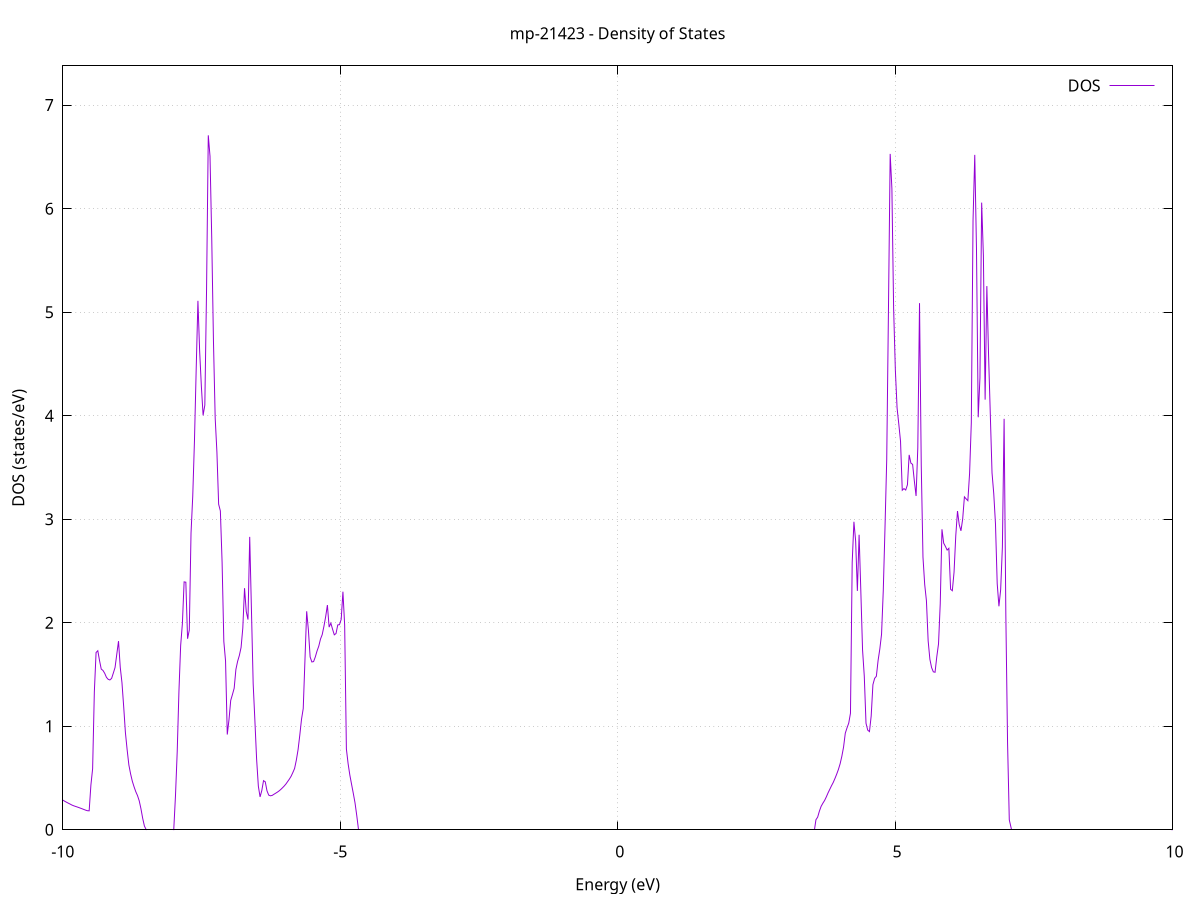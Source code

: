 set title 'mp-21423 - Density of States'
set xlabel 'Energy (eV)'
set ylabel 'DOS (states/eV)'
set grid
set xrange [-10:10]
set yrange [0:7.379]
set xzeroaxis lt -1
set terminal png size 800,600
set output 'mp-21423_dos_gnuplot.png'
plot '-' using 1:2 with lines title 'DOS'
-39.268600 0.000000
-39.237500 0.000000
-39.206400 0.000000
-39.175300 0.000000
-39.144200 0.000000
-39.113100 0.000000
-39.082000 0.000000
-39.050800 0.000000
-39.019700 0.000000
-38.988600 0.000000
-38.957500 0.000000
-38.926400 0.000000
-38.895300 0.000000
-38.864200 0.000000
-38.833100 0.000000
-38.801900 0.000000
-38.770800 0.000000
-38.739700 0.000000
-38.708600 0.000000
-38.677500 0.000000
-38.646400 0.000000
-38.615300 0.000000
-38.584200 0.000000
-38.553000 0.000000
-38.521900 0.000000
-38.490800 0.000000
-38.459700 0.000000
-38.428600 0.000000
-38.397500 0.000000
-38.366400 0.000000
-38.335200 0.000000
-38.304100 0.000000
-38.273000 0.000000
-38.241900 0.000000
-38.210800 0.000000
-38.179700 0.000000
-38.148600 0.000000
-38.117500 0.000000
-38.086300 0.000000
-38.055200 0.000000
-38.024100 0.000000
-37.993000 0.000000
-37.961900 0.000000
-37.930800 0.000000
-37.899700 0.000000
-37.868600 0.000000
-37.837400 0.000000
-37.806300 0.000000
-37.775200 0.000000
-37.744100 0.000000
-37.713000 0.000000
-37.681900 0.000000
-37.650800 0.000000
-37.619700 0.000000
-37.588500 0.000000
-37.557400 0.000000
-37.526300 0.000000
-37.495200 0.000000
-37.464100 0.000000
-37.433000 0.000000
-37.401900 0.000000
-37.370700 0.000000
-37.339600 0.000000
-37.308500 0.000000
-37.277400 0.000000
-37.246300 0.000000
-37.215200 0.000000
-37.184100 0.000000
-37.153000 0.000000
-37.121800 0.000000
-37.090700 0.000000
-37.059600 0.000000
-37.028500 0.000000
-36.997400 0.000000
-36.966300 0.000000
-36.935200 0.000000
-36.904100 0.000000
-36.872900 0.000000
-36.841800 0.000000
-36.810700 0.000000
-36.779600 0.000000
-36.748500 0.000000
-36.717400 0.000000
-36.686300 0.000000
-36.655100 0.000000
-36.624000 0.000000
-36.592900 0.000000
-36.561800 0.000000
-36.530700 0.000000
-36.499600 0.000000
-36.468500 0.000000
-36.437400 0.000000
-36.406200 0.000000
-36.375100 0.000000
-36.344000 0.000000
-36.312900 0.000000
-36.281800 0.000000
-36.250700 0.000000
-36.219600 0.000000
-36.188500 0.000000
-36.157300 0.000000
-36.126200 0.000000
-36.095100 0.000000
-36.064000 0.000000
-36.032900 0.000000
-36.001800 0.000000
-35.970700 0.000000
-35.939600 0.000000
-35.908400 0.000000
-35.877300 0.000000
-35.846200 0.000000
-35.815100 0.000000
-35.784000 0.000000
-35.752900 0.000000
-35.721800 0.000000
-35.690600 0.000000
-35.659500 0.000000
-35.628400 0.000000
-35.597300 0.000000
-35.566200 0.000000
-35.535100 0.000000
-35.504000 0.000000
-35.472900 0.000000
-35.441700 0.000000
-35.410600 0.000000
-35.379500 0.000000
-35.348400 0.000000
-35.317300 0.000000
-35.286200 0.000000
-35.255100 0.000000
-35.224000 0.000000
-35.192800 0.000000
-35.161700 0.000000
-35.130600 0.000000
-35.099500 0.000000
-35.068400 0.000000
-35.037300 0.000000
-35.006200 0.000000
-34.975100 0.000000
-34.943900 0.000000
-34.912800 0.000000
-34.881700 0.000000
-34.850600 0.000000
-34.819500 0.000000
-34.788400 0.000000
-34.757300 0.000000
-34.726100 0.000000
-34.695000 0.000000
-34.663900 0.000000
-34.632800 0.000000
-34.601700 0.000000
-34.570600 0.000000
-34.539500 0.000000
-34.508400 0.000000
-34.477200 0.000000
-34.446100 0.000000
-34.415000 0.000000
-34.383900 0.000000
-34.352800 0.000000
-34.321700 0.000000
-34.290600 0.000000
-34.259500 0.000000
-34.228300 0.000000
-34.197200 0.000000
-34.166100 0.000000
-34.135000 0.000000
-34.103900 0.000000
-34.072800 0.000000
-34.041700 0.000000
-34.010500 0.000000
-33.979400 0.000000
-33.948300 0.000000
-33.917200 0.000000
-33.886100 0.000000
-33.855000 0.000000
-33.823900 0.000000
-33.792800 0.000000
-33.761600 2.538600
-33.730500 7.884700
-33.699400 20.149500
-33.668300 55.552300
-33.637200 0.000000
-33.606100 0.000000
-33.575000 0.000000
-33.543900 0.000000
-33.512700 0.000000
-33.481600 0.000000
-33.450500 0.000000
-33.419400 0.000000
-33.388300 0.000000
-33.357200 0.000000
-33.326100 0.000000
-33.295000 0.000000
-33.263800 0.000000
-33.232700 0.000000
-33.201600 0.000000
-33.170500 0.000000
-33.139400 0.000000
-33.108300 0.000000
-33.077200 0.000000
-33.046000 0.000000
-33.014900 0.000000
-32.983800 0.000000
-32.952700 0.000000
-32.921600 0.000000
-32.890500 0.000000
-32.859400 0.000000
-32.828300 0.000000
-32.797100 0.000000
-32.766000 0.000000
-32.734900 0.000000
-32.703800 0.000000
-32.672700 0.000000
-32.641600 0.000000
-32.610500 0.000000
-32.579400 0.000000
-32.548200 0.000000
-32.517100 0.000000
-32.486000 0.000000
-32.454900 0.000000
-32.423800 0.000000
-32.392700 0.000000
-32.361600 0.000000
-32.330400 0.000000
-32.299300 0.000000
-32.268200 0.000000
-32.237100 0.000000
-32.206000 0.000000
-32.174900 0.000000
-32.143800 0.000000
-32.112700 0.000000
-32.081500 0.000000
-32.050400 0.000000
-32.019300 0.000000
-31.988200 0.000000
-31.957100 0.000000
-31.926000 0.000000
-31.894900 0.000000
-31.863800 0.000000
-31.832600 0.000000
-31.801500 0.000000
-31.770400 0.000000
-31.739300 0.000000
-31.708200 0.000000
-31.677100 0.000000
-31.646000 0.000000
-31.614900 0.000000
-31.583700 0.000000
-31.552600 0.000000
-31.521500 0.000000
-31.490400 0.000000
-31.459300 0.000000
-31.428200 0.000000
-31.397100 0.000000
-31.365900 0.000000
-31.334800 0.000000
-31.303700 0.000000
-31.272600 0.000000
-31.241500 0.000000
-31.210400 0.000000
-31.179300 0.000000
-31.148200 0.000000
-31.117000 0.000000
-31.085900 0.000000
-31.054800 0.000000
-31.023700 0.000000
-30.992600 0.000000
-30.961500 0.000000
-30.930400 0.000000
-30.899300 0.000000
-30.868100 0.000000
-30.837000 0.000000
-30.805900 0.000000
-30.774800 0.000000
-30.743700 0.000000
-30.712600 0.000000
-30.681500 0.000000
-30.650300 0.000000
-30.619200 0.000000
-30.588100 0.000000
-30.557000 0.000000
-30.525900 0.000000
-30.494800 0.000000
-30.463700 0.000000
-30.432600 0.000000
-30.401400 0.000000
-30.370300 0.000000
-30.339200 0.000000
-30.308100 0.000000
-30.277000 0.000000
-30.245900 0.000000
-30.214800 0.000000
-30.183700 0.000000
-30.152500 0.000000
-30.121400 0.000000
-30.090300 0.000000
-30.059200 0.000000
-30.028100 0.000000
-29.997000 0.000000
-29.965900 0.000000
-29.934800 0.000000
-29.903600 0.000000
-29.872500 0.000000
-29.841400 0.000000
-29.810300 0.000000
-29.779200 0.000000
-29.748100 0.000000
-29.717000 0.000000
-29.685800 0.000000
-29.654700 0.000000
-29.623600 0.000000
-29.592500 0.000000
-29.561400 0.000000
-29.530300 0.000000
-29.499200 0.000000
-29.468100 0.000000
-29.436900 0.000000
-29.405800 0.000000
-29.374700 0.000000
-29.343600 0.000000
-29.312500 0.000000
-29.281400 0.000000
-29.250300 0.000000
-29.219200 0.000000
-29.188000 0.000000
-29.156900 0.000000
-29.125800 0.000000
-29.094700 0.000000
-29.063600 0.000000
-29.032500 0.000000
-29.001400 0.000000
-28.970300 0.000000
-28.939100 0.000000
-28.908000 0.000000
-28.876900 0.000000
-28.845800 0.000000
-28.814700 0.000000
-28.783600 0.000000
-28.752500 0.000000
-28.721300 0.000000
-28.690200 0.000000
-28.659100 0.000000
-28.628000 0.000000
-28.596900 0.000000
-28.565800 0.000000
-28.534700 0.000000
-28.503600 0.000000
-28.472400 0.000000
-28.441300 0.000000
-28.410200 0.000000
-28.379100 0.000000
-28.348000 0.000000
-28.316900 0.000000
-28.285800 0.000000
-28.254700 0.000000
-28.223500 0.000000
-28.192400 0.000000
-28.161300 0.000000
-28.130200 0.000000
-28.099100 0.000000
-28.068000 0.000000
-28.036900 0.000000
-28.005700 0.000000
-27.974600 0.000000
-27.943500 0.000000
-27.912400 0.000000
-27.881300 0.000000
-27.850200 0.000000
-27.819100 0.000000
-27.788000 0.000000
-27.756800 0.000000
-27.725700 0.000000
-27.694600 0.000000
-27.663500 0.000000
-27.632400 0.000000
-27.601300 0.000000
-27.570200 0.000000
-27.539100 0.000000
-27.507900 0.000000
-27.476800 0.000000
-27.445700 0.000000
-27.414600 0.000000
-27.383500 0.000000
-27.352400 0.000000
-27.321300 0.000000
-27.290200 0.000000
-27.259000 0.000000
-27.227900 0.000000
-27.196800 0.000000
-27.165700 0.000000
-27.134600 0.000000
-27.103500 0.000000
-27.072400 0.000000
-27.041200 0.000000
-27.010100 0.000000
-26.979000 0.000000
-26.947900 0.000000
-26.916800 0.000000
-26.885700 0.000000
-26.854600 0.000000
-26.823500 0.000000
-26.792300 0.000000
-26.761200 0.000000
-26.730100 0.000000
-26.699000 0.000000
-26.667900 0.000000
-26.636800 0.000000
-26.605700 0.000000
-26.574600 0.000000
-26.543400 0.000000
-26.512300 0.000000
-26.481200 0.000000
-26.450100 0.000000
-26.419000 0.000000
-26.387900 0.000000
-26.356800 0.000000
-26.325600 0.000000
-26.294500 0.000000
-26.263400 0.000000
-26.232300 0.000000
-26.201200 0.000000
-26.170100 0.000000
-26.139000 0.000000
-26.107900 0.000000
-26.076700 0.000000
-26.045600 0.000000
-26.014500 0.000000
-25.983400 0.000000
-25.952300 0.000000
-25.921200 0.000000
-25.890100 0.000000
-25.859000 0.000000
-25.827800 0.000000
-25.796700 0.000000
-25.765600 0.000000
-25.734500 0.000000
-25.703400 0.000000
-25.672300 0.000000
-25.641200 0.000000
-25.610100 0.000000
-25.578900 0.000000
-25.547800 0.000000
-25.516700 0.000000
-25.485600 0.000000
-25.454500 0.000000
-25.423400 0.000000
-25.392300 0.000000
-25.361100 0.000000
-25.330000 0.000000
-25.298900 0.000000
-25.267800 0.000000
-25.236700 0.000000
-25.205600 0.000000
-25.174500 0.000000
-25.143400 0.000000
-25.112200 0.000000
-25.081100 0.000000
-25.050000 0.000000
-25.018900 0.000000
-24.987800 0.000000
-24.956700 0.000000
-24.925600 0.000000
-24.894500 0.000000
-24.863300 0.000000
-24.832200 0.000000
-24.801100 0.000000
-24.770000 0.000000
-24.738900 0.000000
-24.707800 0.000000
-24.676700 0.000000
-24.645600 0.000000
-24.614400 0.000000
-24.583300 0.000000
-24.552200 0.000000
-24.521100 0.000000
-24.490000 0.000000
-24.458900 0.000000
-24.427800 0.000000
-24.396600 0.000000
-24.365500 0.000000
-24.334400 0.000000
-24.303300 0.000000
-24.272200 0.000000
-24.241100 0.000000
-24.210000 0.000000
-24.178900 0.000000
-24.147700 0.000000
-24.116600 0.000000
-24.085500 0.000000
-24.054400 0.000000
-24.023300 0.000000
-23.992200 0.000000
-23.961100 0.000000
-23.930000 0.000000
-23.898800 0.000000
-23.867700 0.000000
-23.836600 0.000000
-23.805500 0.000000
-23.774400 0.000000
-23.743300 0.000000
-23.712200 0.000000
-23.681000 0.000000
-23.649900 0.000000
-23.618800 0.000000
-23.587700 0.000000
-23.556600 0.000000
-23.525500 0.000000
-23.494400 0.000000
-23.463300 0.000000
-23.432100 0.000000
-23.401000 0.000000
-23.369900 0.000000
-23.338800 0.000000
-23.307700 0.000000
-23.276600 0.000000
-23.245500 0.000000
-23.214400 0.000000
-23.183200 0.000000
-23.152100 0.000000
-23.121000 0.000000
-23.089900 0.000000
-23.058800 0.000000
-23.027700 0.000000
-22.996600 0.000000
-22.965500 0.000000
-22.934300 0.000000
-22.903200 0.000000
-22.872100 0.000000
-22.841000 0.000000
-22.809900 0.000000
-22.778800 0.000000
-22.747700 0.000000
-22.716500 0.000000
-22.685400 0.000000
-22.654300 0.000000
-22.623200 0.000000
-22.592100 0.000000
-22.561000 0.000000
-22.529900 0.000000
-22.498800 0.000000
-22.467600 0.000000
-22.436500 0.000000
-22.405400 0.000000
-22.374300 0.000000
-22.343200 0.000000
-22.312100 0.000000
-22.281000 0.000000
-22.249900 0.000000
-22.218700 0.000000
-22.187600 0.000000
-22.156500 0.000000
-22.125400 0.000000
-22.094300 0.000000
-22.063200 0.000000
-22.032100 0.000000
-22.000900 0.000000
-21.969800 0.000000
-21.938700 0.000000
-21.907600 0.000000
-21.876500 0.000000
-21.845400 0.000000
-21.814300 0.000000
-21.783200 0.000000
-21.752000 0.000000
-21.720900 0.000000
-21.689800 0.000000
-21.658700 0.000000
-21.627600 0.000000
-21.596500 0.000000
-21.565400 0.000000
-21.534300 0.000000
-21.503100 0.000000
-21.472000 0.000000
-21.440900 0.000000
-21.409800 0.000000
-21.378700 0.000000
-21.347600 0.000000
-21.316500 0.000000
-21.285400 0.000000
-21.254200 0.000000
-21.223100 0.000000
-21.192000 0.000000
-21.160900 0.000000
-21.129800 0.000000
-21.098700 0.000000
-21.067600 0.000000
-21.036400 0.000000
-21.005300 0.000000
-20.974200 0.000000
-20.943100 0.000000
-20.912000 0.000000
-20.880900 0.000000
-20.849800 0.000000
-20.818700 0.000000
-20.787500 0.000000
-20.756400 0.000000
-20.725300 0.000000
-20.694200 0.000000
-20.663100 0.000000
-20.632000 0.000000
-20.600900 0.000000
-20.569800 0.000000
-20.538600 0.000000
-20.507500 0.000000
-20.476400 0.000000
-20.445300 0.000000
-20.414200 0.000000
-20.383100 0.000000
-20.352000 0.000000
-20.320800 0.000000
-20.289700 0.000000
-20.258600 0.000000
-20.227500 0.000000
-20.196400 0.000000
-20.165300 0.000000
-20.134200 0.000000
-20.103100 0.000000
-20.071900 0.000000
-20.040800 0.000000
-20.009700 0.000000
-19.978600 0.000000
-19.947500 0.000000
-19.916400 0.000000
-19.885300 0.000000
-19.854200 0.000000
-19.823000 0.000000
-19.791900 0.000000
-19.760800 0.000000
-19.729700 0.000000
-19.698600 0.000000
-19.667500 0.000000
-19.636400 0.000000
-19.605300 0.000000
-19.574100 0.000000
-19.543000 0.000000
-19.511900 0.000000
-19.480800 0.000000
-19.449700 0.000000
-19.418600 0.000000
-19.387500 0.000000
-19.356300 0.000000
-19.325200 0.000000
-19.294100 0.000000
-19.263000 0.000000
-19.231900 0.000000
-19.200800 0.000000
-19.169700 0.000000
-19.138600 0.000000
-19.107400 0.000000
-19.076300 0.000000
-19.045200 0.000000
-19.014100 0.000000
-18.983000 0.000000
-18.951900 0.000000
-18.920800 0.000000
-18.889700 0.000000
-18.858500 0.000000
-18.827400 0.000000
-18.796300 0.000000
-18.765200 0.000000
-18.734100 0.000000
-18.703000 0.000000
-18.671900 0.000000
-18.640800 0.000000
-18.609600 0.000000
-18.578500 0.000000
-18.547400 0.000000
-18.516300 0.000000
-18.485200 0.000000
-18.454100 0.000000
-18.423000 0.000000
-18.391800 0.000000
-18.360700 0.000000
-18.329600 0.000000
-18.298500 0.000000
-18.267400 0.000000
-18.236300 0.000000
-18.205200 0.000000
-18.174100 0.000000
-18.142900 0.000000
-18.111800 0.000000
-18.080700 0.000000
-18.049600 0.000000
-18.018500 0.000000
-17.987400 0.000000
-17.956300 0.000000
-17.925200 0.000000
-17.894000 0.000000
-17.862900 0.000000
-17.831800 0.000000
-17.800700 0.000000
-17.769600 0.000000
-17.738500 0.000000
-17.707400 0.000000
-17.676200 0.000000
-17.645100 0.000000
-17.614000 0.000000
-17.582900 0.000000
-17.551800 0.000000
-17.520700 0.000000
-17.489600 0.000000
-17.458500 0.000000
-17.427300 0.000000
-17.396200 0.000000
-17.365100 0.000000
-17.334000 0.000000
-17.302900 0.000000
-17.271800 0.000000
-17.240700 0.000000
-17.209600 0.000000
-17.178400 0.000000
-17.147300 0.000000
-17.116200 0.000000
-17.085100 0.000000
-17.054000 0.000000
-17.022900 0.000000
-16.991800 0.000000
-16.960700 0.000000
-16.929500 0.000000
-16.898400 0.000000
-16.867300 0.000000
-16.836200 0.000000
-16.805100 0.000000
-16.774000 0.000000
-16.742900 0.000000
-16.711700 0.000000
-16.680600 0.000000
-16.649500 0.000000
-16.618400 0.000000
-16.587300 0.000000
-16.556200 0.000000
-16.525100 0.000000
-16.494000 0.000000
-16.462800 0.000000
-16.431700 0.000000
-16.400600 0.000000
-16.369500 0.000000
-16.338400 0.000000
-16.307300 0.000000
-16.276200 0.000000
-16.245100 0.000000
-16.213900 0.000000
-16.182800 0.000000
-16.151700 0.000000
-16.120600 0.000000
-16.089500 0.000000
-16.058400 0.000000
-16.027300 0.000000
-15.996100 0.000000
-15.965000 0.000000
-15.933900 0.000000
-15.902800 0.000000
-15.871700 0.000000
-15.840600 0.000000
-15.809500 0.000000
-15.778400 0.000000
-15.747200 0.000000
-15.716100 0.000000
-15.685000 0.000000
-15.653900 0.000000
-15.622800 0.000000
-15.591700 0.000000
-15.560600 0.000000
-15.529500 0.000000
-15.498300 0.000000
-15.467200 0.000000
-15.436100 0.000000
-15.405000 0.000000
-15.373900 0.000000
-15.342800 0.000000
-15.311700 0.000000
-15.280600 0.000000
-15.249400 0.000000
-15.218300 0.000000
-15.187200 0.000000
-15.156100 0.000000
-15.125000 0.000000
-15.093900 0.000000
-15.062800 0.000000
-15.031600 0.000000
-15.000500 0.000000
-14.969400 0.000000
-14.938300 0.000000
-14.907200 0.000000
-14.876100 0.000000
-14.845000 0.000000
-14.813900 0.000000
-14.782700 0.000000
-14.751600 0.000000
-14.720500 0.000000
-14.689400 0.000000
-14.658300 0.000000
-14.627200 0.000000
-14.596100 0.000000
-14.565000 0.000000
-14.533800 0.000000
-14.502700 0.000000
-14.471600 0.000000
-14.440500 0.000000
-14.409400 0.000000
-14.378300 0.000000
-14.347200 0.000000
-14.316100 0.000000
-14.284900 0.000000
-14.253800 0.000000
-14.222700 0.000000
-14.191600 0.000000
-14.160500 0.000000
-14.129400 0.000000
-14.098300 0.000000
-14.067100 0.000000
-14.036000 0.000000
-14.004900 0.000000
-13.973800 0.000000
-13.942700 0.000000
-13.911600 0.000000
-13.880500 0.000000
-13.849400 0.000000
-13.818200 0.000000
-13.787100 0.000000
-13.756000 0.000000
-13.724900 0.000000
-13.693800 0.000000
-13.662700 0.000000
-13.631600 0.000000
-13.600500 0.000000
-13.569300 0.000000
-13.538200 0.000000
-13.507100 0.000000
-13.476000 0.000000
-13.444900 0.000000
-13.413800 0.000000
-13.382700 0.000000
-13.351500 0.000000
-13.320400 0.000000
-13.289300 0.000000
-13.258200 0.000000
-13.227100 0.000000
-13.196000 0.000000
-13.164900 0.000000
-13.133800 0.000000
-13.102600 0.000000
-13.071500 0.000000
-13.040400 0.000000
-13.009300 0.000000
-12.978200 0.000000
-12.947100 0.000000
-12.916000 0.000000
-12.884900 0.000000
-12.853700 0.000000
-12.822600 0.000000
-12.791500 0.000000
-12.760400 0.000000
-12.729300 0.000000
-12.698200 0.000000
-12.667100 0.000000
-12.636000 0.000000
-12.604800 0.000000
-12.573700 0.000000
-12.542600 0.000000
-12.511500 0.000000
-12.480400 0.000000
-12.449300 0.000000
-12.418200 0.000000
-12.387000 0.000000
-12.355900 0.000000
-12.324800 0.000000
-12.293700 0.000000
-12.262600 0.000000
-12.231500 0.000000
-12.200400 0.000000
-12.169300 0.000000
-12.138100 0.000000
-12.107000 0.000000
-12.075900 0.000000
-12.044800 0.000000
-12.013700 0.000000
-11.982600 0.000000
-11.951500 0.000000
-11.920400 0.000000
-11.889200 0.000000
-11.858100 0.000000
-11.827000 0.000000
-11.795900 0.000000
-11.764800 0.000000
-11.733700 0.000000
-11.702600 0.000000
-11.671400 0.000000
-11.640300 0.000000
-11.609200 0.000000
-11.578100 0.000000
-11.547000 0.000000
-11.515900 0.000000
-11.484800 0.000000
-11.453700 0.000000
-11.422500 0.000000
-11.391400 0.000000
-11.360300 0.000000
-11.329200 0.000000
-11.298100 0.000000
-11.267000 0.323500
-11.235900 0.697900
-11.204800 0.981600
-11.173600 1.298500
-11.142500 1.708200
-11.111400 2.629900
-11.080300 2.951300
-11.049200 3.101300
-11.018100 4.352900
-10.987000 2.826300
-10.955900 2.495500
-10.924700 3.750500
-10.893600 4.340200
-10.862500 3.732200
-10.831400 3.163400
-10.800300 3.306100
-10.769200 2.063400
-10.738100 1.627200
-10.706900 1.314800
-10.675800 1.095000
-10.644700 0.943200
-10.613600 0.744400
-10.582500 0.694400
-10.551400 0.645100
-10.520300 0.601600
-10.489200 0.565600
-10.458000 0.537000
-10.426900 0.510600
-10.395800 0.485900
-10.364700 0.462300
-10.333600 0.438900
-10.302500 0.421600
-10.271400 0.400500
-10.240300 0.384000
-10.209100 0.369300
-10.178000 0.355200
-10.146900 0.340900
-10.115800 0.327500
-10.084700 0.315800
-10.053600 0.306300
-10.022500 0.294600
-9.991300 0.283800
-9.960200 0.274100
-9.929100 0.265000
-9.898000 0.256300
-9.866900 0.247700
-9.835800 0.238900
-9.804700 0.232000
-9.773600 0.226200
-9.742400 0.220600
-9.711300 0.214700
-9.680200 0.208500
-9.649100 0.202200
-9.618000 0.195700
-9.586900 0.189300
-9.555800 0.184100
-9.524700 0.183100
-9.493500 0.431800
-9.462400 0.589500
-9.431300 1.333200
-9.400200 1.712200
-9.369100 1.729400
-9.338000 1.635000
-9.306900 1.552200
-9.275800 1.539000
-9.244600 1.511200
-9.213500 1.472800
-9.182400 1.453500
-9.151300 1.447200
-9.120200 1.462300
-9.089100 1.513500
-9.058000 1.567700
-9.026800 1.696300
-8.995700 1.822400
-8.964600 1.570500
-8.933500 1.420400
-8.902400 1.188200
-8.871300 0.938300
-8.840200 0.772600
-8.809100 0.626100
-8.777900 0.539400
-8.746800 0.468800
-8.715700 0.415400
-8.684600 0.368200
-8.653500 0.330300
-8.622400 0.279600
-8.591300 0.203000
-8.560200 0.110600
-8.529000 0.036200
-8.497900 0.002000
-8.466800 0.000000
-8.435700 0.000000
-8.404600 0.000000
-8.373500 0.000000
-8.342400 0.000000
-8.311300 0.000000
-8.280100 0.000000
-8.249000 0.000000
-8.217900 0.000000
-8.186800 0.000000
-8.155700 0.000000
-8.124600 0.000000
-8.093500 0.000000
-8.062300 0.000000
-8.031200 0.000000
-8.000100 0.001400
-7.969000 0.329600
-7.937900 0.751800
-7.906800 1.335900
-7.875700 1.780000
-7.844600 1.992200
-7.813400 2.394600
-7.782300 2.391500
-7.751200 1.845300
-7.720100 1.928600
-7.689000 2.863900
-7.657900 3.221900
-7.626800 3.760000
-7.595700 4.450600
-7.564500 5.109300
-7.533400 4.622500
-7.502300 4.282100
-7.471200 4.003100
-7.440100 4.102300
-7.409000 5.217800
-7.377900 6.708100
-7.346700 6.506000
-7.315600 5.715300
-7.284500 4.718600
-7.253400 3.977600
-7.222300 3.648600
-7.191200 3.144900
-7.160100 3.079900
-7.129000 2.585100
-7.097800 1.819500
-7.066700 1.631200
-7.035600 0.920100
-7.004500 1.063800
-6.973400 1.249700
-6.942300 1.306400
-6.911200 1.367200
-6.880100 1.549000
-6.848900 1.627700
-6.817800 1.684000
-6.786700 1.761600
-6.755600 1.949000
-6.724500 2.333900
-6.693400 2.107900
-6.662300 2.030600
-6.631200 2.829100
-6.600000 2.123000
-6.568900 1.411900
-6.537800 1.054300
-6.506700 0.681300
-6.475600 0.421500
-6.444500 0.317300
-6.413400 0.378900
-6.382200 0.474600
-6.351100 0.463600
-6.320000 0.376600
-6.288900 0.334800
-6.257800 0.328200
-6.226700 0.331700
-6.195600 0.342600
-6.164500 0.352800
-6.133300 0.363300
-6.102200 0.375300
-6.071100 0.389500
-6.040000 0.405700
-6.008900 0.422900
-5.977800 0.442600
-5.946700 0.466400
-5.915600 0.490200
-5.884400 0.517700
-5.853300 0.553600
-5.822200 0.592300
-5.791100 0.672000
-5.760000 0.772600
-5.728900 0.912100
-5.697800 1.066700
-5.666600 1.170900
-5.635500 1.639700
-5.604400 2.110700
-5.573300 1.928000
-5.542200 1.669200
-5.511100 1.621000
-5.480000 1.624600
-5.448900 1.669700
-5.417700 1.727200
-5.386600 1.773600
-5.355500 1.842100
-5.324400 1.885300
-5.293300 1.966200
-5.262200 2.058900
-5.231100 2.170800
-5.200000 1.957600
-5.168800 1.996100
-5.137700 1.936800
-5.106600 1.883100
-5.075500 1.895800
-5.044400 1.978900
-5.013300 1.981200
-4.982200 2.033100
-4.951100 2.299600
-4.919900 1.975900
-4.888800 0.780500
-4.857700 0.638500
-4.826600 0.528400
-4.795500 0.439200
-4.764400 0.351900
-4.733300 0.260000
-4.702100 0.138000
-4.671000 0.000000
-4.639900 0.000000
-4.608800 0.000000
-4.577700 0.000000
-4.546600 0.000000
-4.515500 0.000000
-4.484400 0.000000
-4.453200 0.000000
-4.422100 0.000000
-4.391000 0.000000
-4.359900 0.000000
-4.328800 0.000000
-4.297700 0.000000
-4.266600 0.000000
-4.235500 0.000000
-4.204300 0.000000
-4.173200 0.000000
-4.142100 0.000000
-4.111000 0.000000
-4.079900 0.000000
-4.048800 0.000000
-4.017700 0.000000
-3.986600 0.000000
-3.955400 0.000000
-3.924300 0.000000
-3.893200 0.000000
-3.862100 0.000000
-3.831000 0.000000
-3.799900 0.000000
-3.768800 0.000000
-3.737600 0.000000
-3.706500 0.000000
-3.675400 0.000000
-3.644300 0.000000
-3.613200 0.000000
-3.582100 0.000000
-3.551000 0.000000
-3.519900 0.000000
-3.488700 0.000000
-3.457600 0.000000
-3.426500 0.000000
-3.395400 0.000000
-3.364300 0.000000
-3.333200 0.000000
-3.302100 0.000000
-3.271000 0.000000
-3.239800 0.000000
-3.208700 0.000000
-3.177600 0.000000
-3.146500 0.000000
-3.115400 0.000000
-3.084300 0.000000
-3.053200 0.000000
-3.022000 0.000000
-2.990900 0.000000
-2.959800 0.000000
-2.928700 0.000000
-2.897600 0.000000
-2.866500 0.000000
-2.835400 0.000000
-2.804300 0.000000
-2.773100 0.000000
-2.742000 0.000000
-2.710900 0.000000
-2.679800 0.000000
-2.648700 0.000000
-2.617600 0.000000
-2.586500 0.000000
-2.555400 0.000000
-2.524200 0.000000
-2.493100 0.000000
-2.462000 0.000000
-2.430900 0.000000
-2.399800 0.000000
-2.368700 0.000000
-2.337600 0.000000
-2.306500 0.000000
-2.275300 0.000000
-2.244200 0.000000
-2.213100 0.000000
-2.182000 0.000000
-2.150900 0.000000
-2.119800 0.000000
-2.088700 0.000000
-2.057500 0.000000
-2.026400 0.000000
-1.995300 0.000000
-1.964200 0.000000
-1.933100 0.000000
-1.902000 0.000000
-1.870900 0.000000
-1.839800 0.000000
-1.808600 0.000000
-1.777500 0.000000
-1.746400 0.000000
-1.715300 0.000000
-1.684200 0.000000
-1.653100 0.000000
-1.622000 0.000000
-1.590900 0.000000
-1.559700 0.000000
-1.528600 0.000000
-1.497500 0.000000
-1.466400 0.000000
-1.435300 0.000000
-1.404200 0.000000
-1.373100 0.000000
-1.341900 0.000000
-1.310800 0.000000
-1.279700 0.000000
-1.248600 0.000000
-1.217500 0.000000
-1.186400 0.000000
-1.155300 0.000000
-1.124200 0.000000
-1.093000 0.000000
-1.061900 0.000000
-1.030800 0.000000
-0.999700 0.000000
-0.968600 0.000000
-0.937500 0.000000
-0.906400 0.000000
-0.875300 0.000000
-0.844100 0.000000
-0.813000 0.000000
-0.781900 0.000000
-0.750800 0.000000
-0.719700 0.000000
-0.688600 0.000000
-0.657500 0.000000
-0.626400 0.000000
-0.595200 0.000000
-0.564100 0.000000
-0.533000 0.000000
-0.501900 0.000000
-0.470800 0.000000
-0.439700 0.000000
-0.408600 0.000000
-0.377400 0.000000
-0.346300 0.000000
-0.315200 0.000000
-0.284100 0.000000
-0.253000 0.000000
-0.221900 0.000000
-0.190800 0.000000
-0.159700 0.000000
-0.128500 0.000000
-0.097400 0.000000
-0.066300 0.000000
-0.035200 0.000000
-0.004100 0.000000
0.027000 0.000000
0.058100 0.000000
0.089200 0.000000
0.120400 0.000000
0.151500 0.000000
0.182600 0.000000
0.213700 0.000000
0.244800 0.000000
0.275900 0.000000
0.307000 0.000000
0.338200 0.000000
0.369300 0.000000
0.400400 0.000000
0.431500 0.000000
0.462600 0.000000
0.493700 0.000000
0.524800 0.000000
0.555900 0.000000
0.587100 0.000000
0.618200 0.000000
0.649300 0.000000
0.680400 0.000000
0.711500 0.000000
0.742600 0.000000
0.773700 0.000000
0.804800 0.000000
0.836000 0.000000
0.867100 0.000000
0.898200 0.000000
0.929300 0.000000
0.960400 0.000000
0.991500 0.000000
1.022600 0.000000
1.053700 0.000000
1.084900 0.000000
1.116000 0.000000
1.147100 0.000000
1.178200 0.000000
1.209300 0.000000
1.240400 0.000000
1.271500 0.000000
1.302700 0.000000
1.333800 0.000000
1.364900 0.000000
1.396000 0.000000
1.427100 0.000000
1.458200 0.000000
1.489300 0.000000
1.520400 0.000000
1.551600 0.000000
1.582700 0.000000
1.613800 0.000000
1.644900 0.000000
1.676000 0.000000
1.707100 0.000000
1.738200 0.000000
1.769300 0.000000
1.800500 0.000000
1.831600 0.000000
1.862700 0.000000
1.893800 0.000000
1.924900 0.000000
1.956000 0.000000
1.987100 0.000000
2.018200 0.000000
2.049400 0.000000
2.080500 0.000000
2.111600 0.000000
2.142700 0.000000
2.173800 0.000000
2.204900 0.000000
2.236000 0.000000
2.267200 0.000000
2.298300 0.000000
2.329400 0.000000
2.360500 0.000000
2.391600 0.000000
2.422700 0.000000
2.453800 0.000000
2.484900 0.000000
2.516100 0.000000
2.547200 0.000000
2.578300 0.000000
2.609400 0.000000
2.640500 0.000000
2.671600 0.000000
2.702700 0.000000
2.733800 0.000000
2.765000 0.000000
2.796100 0.000000
2.827200 0.000000
2.858300 0.000000
2.889400 0.000000
2.920500 0.000000
2.951600 0.000000
2.982800 0.000000
3.013900 0.000000
3.045000 0.000000
3.076100 0.000000
3.107200 0.000000
3.138300 0.000000
3.169400 0.000000
3.200500 0.000000
3.231700 0.000000
3.262800 0.000000
3.293900 0.000000
3.325000 0.000000
3.356100 0.000000
3.387200 0.000000
3.418300 0.000000
3.449400 0.000000
3.480600 0.000000
3.511700 0.000000
3.542800 0.000000
3.573900 0.096800
3.605000 0.122300
3.636100 0.179800
3.667200 0.226300
3.698300 0.256100
3.729500 0.282800
3.760600 0.317200
3.791700 0.355700
3.822800 0.390300
3.853900 0.425000
3.885000 0.456500
3.916100 0.495100
3.947300 0.536500
3.978400 0.582200
4.009500 0.637200
4.040600 0.709600
4.071700 0.798700
4.102800 0.932900
4.133900 0.984400
4.165000 1.030400
4.196200 1.125800
4.227300 2.583000
4.258400 2.975300
4.289500 2.789800
4.320600 2.307200
4.351700 2.849800
4.382800 2.306200
4.413900 1.737700
4.445100 1.483600
4.476200 1.029300
4.507300 0.962400
4.538400 0.948400
4.569500 1.098700
4.600600 1.401500
4.631700 1.462700
4.662900 1.483100
4.694000 1.635500
4.725100 1.746400
4.756200 1.888200
4.787300 2.308400
4.818400 2.916900
4.849500 3.575600
4.880600 5.014400
4.911800 6.528700
4.942900 6.192000
4.974000 5.034400
5.005100 4.440900
5.036200 4.074700
5.067300 3.918200
5.098400 3.752200
5.129500 3.279800
5.160700 3.295700
5.191800 3.281800
5.222900 3.332300
5.254000 3.621400
5.285100 3.541700
5.316200 3.529500
5.347300 3.369400
5.378400 3.224300
5.409600 3.688400
5.440700 5.087200
5.471800 3.525200
5.502900 2.633700
5.534000 2.369000
5.565100 2.212600
5.596200 1.824900
5.627400 1.646700
5.658500 1.566200
5.689600 1.525700
5.720700 1.521600
5.751800 1.671500
5.782900 1.795300
5.814000 2.183100
5.845100 2.902500
5.876300 2.768500
5.907400 2.737100
5.938500 2.702000
5.969600 2.718900
6.000700 2.323400
6.031800 2.309200
6.062900 2.488300
6.094000 2.840900
6.125200 3.078700
6.156300 2.947400
6.187400 2.887500
6.218500 3.002100
6.249600 3.215800
6.280700 3.196700
6.311800 3.179000
6.342900 3.440900
6.374100 3.931900
6.405200 5.885400
6.436300 6.519300
6.467400 5.606200
6.498500 3.984600
6.529600 4.364800
6.560700 6.058000
6.591900 5.545500
6.623000 4.154900
6.654100 5.252100
6.685200 4.582700
6.716300 4.013700
6.747400 3.447300
6.778500 3.246900
6.809600 2.955600
6.840800 2.377800
6.871900 2.159000
6.903000 2.319500
6.934100 2.730800
6.965200 3.970000
6.996300 2.075000
7.027400 0.840700
7.058500 0.095600
7.089700 0.000000
7.120800 0.000000
7.151900 0.000000
7.183000 0.000000
7.214100 0.000000
7.245200 0.000000
7.276300 0.000000
7.307500 0.000000
7.338600 0.000000
7.369700 0.000000
7.400800 0.000000
7.431900 0.000000
7.463000 0.000000
7.494100 0.000000
7.525200 0.000000
7.556400 0.000000
7.587500 0.000000
7.618600 0.000000
7.649700 0.000000
7.680800 0.000000
7.711900 0.000000
7.743000 0.000000
7.774100 0.000000
7.805300 0.000000
7.836400 0.000000
7.867500 0.000000
7.898600 0.000000
7.929700 0.000000
7.960800 0.000000
7.991900 0.000000
8.023000 0.000000
8.054200 0.000000
8.085300 0.000000
8.116400 0.000000
8.147500 0.000000
8.178600 0.000000
8.209700 0.000000
8.240800 0.000000
8.272000 0.000000
8.303100 0.000000
8.334200 0.000000
8.365300 0.000000
8.396400 0.000000
8.427500 0.000000
8.458600 0.000000
8.489700 0.000000
8.520900 0.000000
8.552000 0.000000
8.583100 0.000000
8.614200 0.000000
8.645300 0.000000
8.676400 0.000000
8.707500 0.000000
8.738600 0.000000
8.769800 0.000000
8.800900 0.000000
8.832000 0.000000
8.863100 0.000000
8.894200 0.000000
8.925300 0.000000
8.956400 0.000000
8.987600 0.000000
9.018700 0.000000
9.049800 0.000000
9.080900 0.000000
9.112000 0.000000
9.143100 0.000000
9.174200 0.000000
9.205300 0.000000
9.236500 0.000000
9.267600 0.000000
9.298700 0.000000
9.329800 0.000000
9.360900 0.000000
9.392000 0.000000
9.423100 0.000000
9.454200 0.000000
9.485400 0.000000
9.516500 0.000000
9.547600 0.000000
9.578700 0.000000
9.609800 0.000000
9.640900 0.000000
9.672000 0.000000
9.703100 0.000000
9.734300 0.000000
9.765400 0.000000
9.796500 0.000000
9.827600 0.000000
9.858700 0.000000
9.889800 0.000000
9.920900 0.000000
9.952100 0.000000
9.983200 0.000000
10.014300 0.000000
10.045400 0.000000
10.076500 0.000000
10.107600 0.000000
10.138700 0.000000
10.169800 0.000000
10.201000 0.000000
10.232100 0.000000
10.263200 0.000000
10.294300 0.000000
10.325400 0.000000
10.356500 0.000000
10.387600 0.000000
10.418700 0.000000
10.449900 0.000000
10.481000 0.000000
10.512100 0.000000
10.543200 0.000000
10.574300 0.000000
10.605400 0.000000
10.636500 0.000000
10.667600 0.000000
10.698800 0.000000
10.729900 0.000000
10.761000 0.000000
10.792100 0.000000
10.823200 0.000000
10.854300 0.000000
10.885400 0.000000
10.916600 0.000000
10.947700 0.000000
10.978800 0.000000
11.009900 0.000000
11.041000 0.000000
11.072100 0.000000
11.103200 0.000000
11.134300 0.000000
11.165500 0.000000
11.196600 0.000000
11.227700 0.000000
11.258800 0.000000
11.289900 0.000000
11.321000 0.000000
11.352100 0.000000
11.383200 0.000000
11.414400 0.000000
11.445500 0.000000
11.476600 0.000000
11.507700 0.002500
11.538800 0.018500
11.569900 0.118200
11.601000 0.547500
11.632200 0.803700
11.663300 1.051200
11.694400 1.348900
11.725500 2.367900
11.756600 2.432900
11.787700 2.752200
11.818800 3.910400
11.849900 5.176400
11.881100 4.051600
11.912200 3.413500
11.943300 2.497300
11.974400 1.752700
12.005500 0.563600
12.036600 1.758100
12.067700 5.920100
12.098800 5.848700
12.130000 3.414700
12.161100 2.657800
12.192200 2.248500
12.223300 2.042800
12.254400 4.706600
12.285500 5.845400
12.316600 8.961400
12.347700 7.471600
12.378900 10.002800
12.410000 4.470000
12.441100 4.996100
12.472200 4.272000
12.503300 5.410100
12.534400 5.988100
12.565500 4.838700
12.596700 4.726600
12.627800 4.477800
12.658900 7.634500
12.690000 10.379300
12.721100 10.421700
12.752200 12.849200
12.783300 9.952700
12.814400 12.594600
12.845600 14.612200
12.876700 10.689000
12.907800 16.431800
12.938900 13.699100
12.970000 10.292000
13.001100 11.042000
13.032200 10.811600
13.063300 11.740000
13.094500 9.388800
13.125600 18.565900
13.156700 20.113600
13.187800 17.961700
13.218900 17.663100
13.250000 7.584400
13.281100 3.587100
13.312300 15.406000
13.343400 13.890400
13.374500 5.220500
13.405600 2.703600
13.436700 2.584200
13.467800 5.360300
13.498900 9.842000
13.530000 11.318300
13.561200 4.435500
13.592300 0.212600
13.623400 0.231200
13.654500 0.256700
13.685600 0.290300
13.716700 0.327000
13.747800 0.369700
13.778900 0.423300
13.810100 0.497600
13.841200 0.611300
13.872300 0.769100
13.903400 1.388600
13.934500 1.920600
13.965600 1.978100
13.996700 1.545100
14.027800 1.295100
14.059000 1.202400
14.090100 1.140600
14.121200 1.095700
14.152300 1.062800
14.183400 1.045200
14.214500 1.043500
14.245600 1.255500
14.276800 1.758800
14.307900 1.786600
14.339000 1.919200
14.370100 2.043100
14.401200 2.947500
14.432300 2.038900
14.463400 1.782600
14.494500 1.891000
14.525700 1.928700
14.556800 1.778400
14.587900 1.935800
14.619000 2.836000
14.650100 2.777200
14.681200 2.704200
14.712300 2.595700
14.743400 2.502000
14.774600 2.591100
14.805700 2.512400
14.836800 2.903400
14.867900 2.585100
14.899000 2.169300
14.930100 1.716200
14.961200 1.443800
14.992400 1.314500
15.023500 1.257500
15.054600 1.226000
15.085700 1.207000
15.116800 1.206500
15.147900 1.275300
15.179000 1.382200
15.210100 1.504800
15.241300 1.500600
15.272400 1.451300
15.303500 1.353700
15.334600 1.266500
15.365700 1.232000
15.396800 1.208000
15.427900 1.184800
15.459000 1.159000
15.490200 1.131200
15.521300 1.119000
15.552400 1.147100
15.583500 1.206400
15.614600 1.242600
15.645700 1.325900
15.676800 1.713000
15.707900 1.474800
15.739100 1.518100
15.770200 1.568100
15.801300 1.711700
15.832400 1.758000
15.863500 1.893200
15.894600 2.129400
15.925700 2.431200
15.956900 3.158000
15.988000 3.298500
16.019100 2.931100
16.050200 2.628000
16.081300 2.389500
16.112400 2.334300
16.143500 2.760000
16.174600 2.181500
16.205800 2.025800
16.236900 2.025600
16.268000 1.995000
16.299100 1.982200
16.330200 1.893400
16.361300 1.792000
16.392400 1.468300
16.423500 1.361300
16.454700 1.214000
16.485800 1.118500
16.516900 1.049100
16.548000 0.994200
16.579100 0.949500
16.610200 0.913400
16.641300 0.878600
16.672400 0.849700
16.703600 0.790800
16.734700 0.712300
16.765800 0.684600
16.796900 0.683700
16.828000 0.700500
16.859100 0.724700
16.890200 0.711200
16.921400 0.672900
16.952500 0.644300
16.983600 0.637400
17.014700 0.639100
17.045800 0.652500
17.076900 0.691800
17.108000 0.760900
17.139100 0.856200
17.170300 0.943200
17.201400 1.044900
17.232500 1.175300
17.263600 1.302500
17.294700 1.424000
17.325800 1.559900
17.356900 1.699200
17.388000 1.836100
17.419200 1.897800
17.450300 1.707400
17.481400 1.378900
17.512500 1.174300
17.543600 1.034500
17.574700 0.929600
17.605800 1.344000
17.637000 1.498100
17.668100 1.788200
17.699200 2.159700
17.730300 2.327200
17.761400 2.241700
17.792500 1.972900
17.823600 1.829500
17.854700 1.672900
17.885900 1.594500
17.917000 1.483800
17.948100 1.445300
17.979200 1.326800
18.010300 1.296100
18.041400 1.301700
18.072500 1.379000
18.103600 1.448500
18.134800 1.439300
18.165900 1.374700
18.197000 1.321600
18.228100 1.218200
18.259200 1.176200
18.290300 1.171200
18.321400 1.182900
18.352500 1.254200
18.383700 1.613200
18.414800 1.985600
18.445900 1.790000
18.477000 1.743000
18.508100 1.687700
18.539200 1.660300
18.570300 1.567800
18.601500 1.541600
18.632600 1.471800
18.663700 1.399400
18.694800 1.489400
18.725900 1.551300
18.757000 1.714500
18.788100 2.008300
18.819200 2.652200
18.850400 3.011300
18.881500 2.632300
18.912600 2.317800
18.943700 2.087900
18.974800 2.166700
19.005900 2.355300
19.037000 2.430800
19.068100 2.551800
19.099300 2.490500
19.130400 2.494900
19.161500 2.518400
19.192600 2.111300
19.223700 2.154700
19.254800 2.519400
19.285900 2.434700
19.317100 2.070500
19.348200 1.796800
19.379300 1.588600
19.410400 1.438400
19.441500 1.353400
19.472600 1.203700
19.503700 1.060700
19.534800 0.960200
19.566000 0.924600
19.597100 0.910800
19.628200 0.896400
19.659300 0.836600
19.690400 0.783300
19.721500 0.763200
19.752600 0.755700
19.783700 0.739900
19.814900 0.773100
19.846000 0.955100
19.877100 1.048000
19.908200 1.240200
19.939300 1.898300
19.970400 2.596500
20.001500 2.134000
20.032600 1.413600
20.063800 0.365900
20.094900 0.061700
20.126000 0.000300
20.157100 0.000000
20.188200 0.000000
20.219300 0.000000
20.250400 0.000000
20.281600 0.000000
20.312700 0.000000
20.343800 0.000000
20.374900 0.000000
20.406000 0.000000
20.437100 0.000000
20.468200 0.000000
20.499300 0.000000
20.530500 0.000000
20.561600 0.000000
20.592700 0.000000
20.623800 0.000000
20.654900 0.000000
20.686000 0.000000
20.717100 0.000000
20.748200 0.000000
20.779400 0.000000
20.810500 0.000000
20.841600 0.000000
20.872700 0.000000
20.903800 0.000000
20.934900 0.000000
20.966000 0.000000
20.997100 0.000000
21.028300 0.000000
21.059400 0.000000
21.090500 0.000000
21.121600 0.000000
21.152700 0.000000
21.183800 0.000000
21.214900 0.000000
21.246100 0.000000
21.277200 0.000000
21.308300 0.000000
21.339400 0.000000
21.370500 0.000000
21.401600 0.000000
21.432700 0.000000
21.463800 0.000000
21.495000 0.000000
21.526100 0.000000
21.557200 0.000000
21.588300 0.000000
21.619400 0.000000
21.650500 0.000000
21.681600 0.000000
21.712700 0.000000
21.743900 0.000000
21.775000 0.000000
21.806100 0.000000
21.837200 0.000000
21.868300 0.000000
21.899400 0.000000
21.930500 0.000000
21.961700 0.000000
21.992800 0.000000
22.023900 0.000000
22.055000 0.000000
22.086100 0.000000
22.117200 0.000000
22.148300 0.000000
22.179400 0.000000
22.210600 0.000000
22.241700 0.000000
22.272800 0.000000
22.303900 0.000000
22.335000 0.000000
22.366100 0.000000
22.397200 0.000000
22.428300 0.000000
22.459500 0.000000
22.490600 0.000000
22.521700 0.000000
22.552800 0.000000
22.583900 0.000000
22.615000 0.000000
22.646100 0.000000
22.677200 0.000000
22.708400 0.000000
22.739500 0.000000
22.770600 0.000000
22.801700 0.000000
22.832800 0.000000
22.863900 0.000000
22.895000 0.000000
22.926200 0.000000
22.957300 0.000000
e
